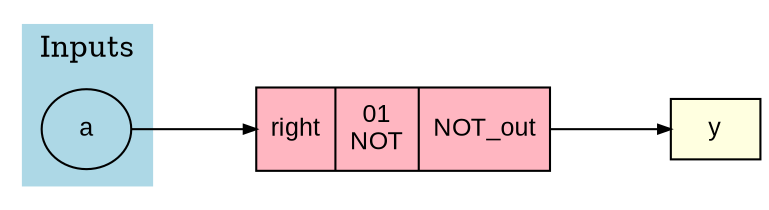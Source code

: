 digraph unary_example {
	graph [concentrate=false dpi=300 nodesep=0.5 ordering=out rankdir=LR ranksep=0.8 splines=polyline]
	node [fillcolor=white fontname=Arial fontsize=12 height=0.4 margin=0.1 penwidth=1.0 shape=record style=filled width=0.6]
	edge [arrowhead=normal arrowsize=0.6 fontname=Arial fontsize=10 penwidth=1.0]
	a [label=a fillcolor=lightblue shape=ellipse style=filled]
	y [label=y fillcolor=lightyellow shape=box style=filled]
	op_NOT_01 [label="{{<A> right}|{01\nNOT}|<out> NOT_out}" fillcolor=lightpink shape=record style=filled]
	a -> op_NOT_01:A
	op_NOT_01:out -> y
	subgraph cluster_inputs {
		color=lightblue label=Inputs rank=source style=filled
		a
	}
}
